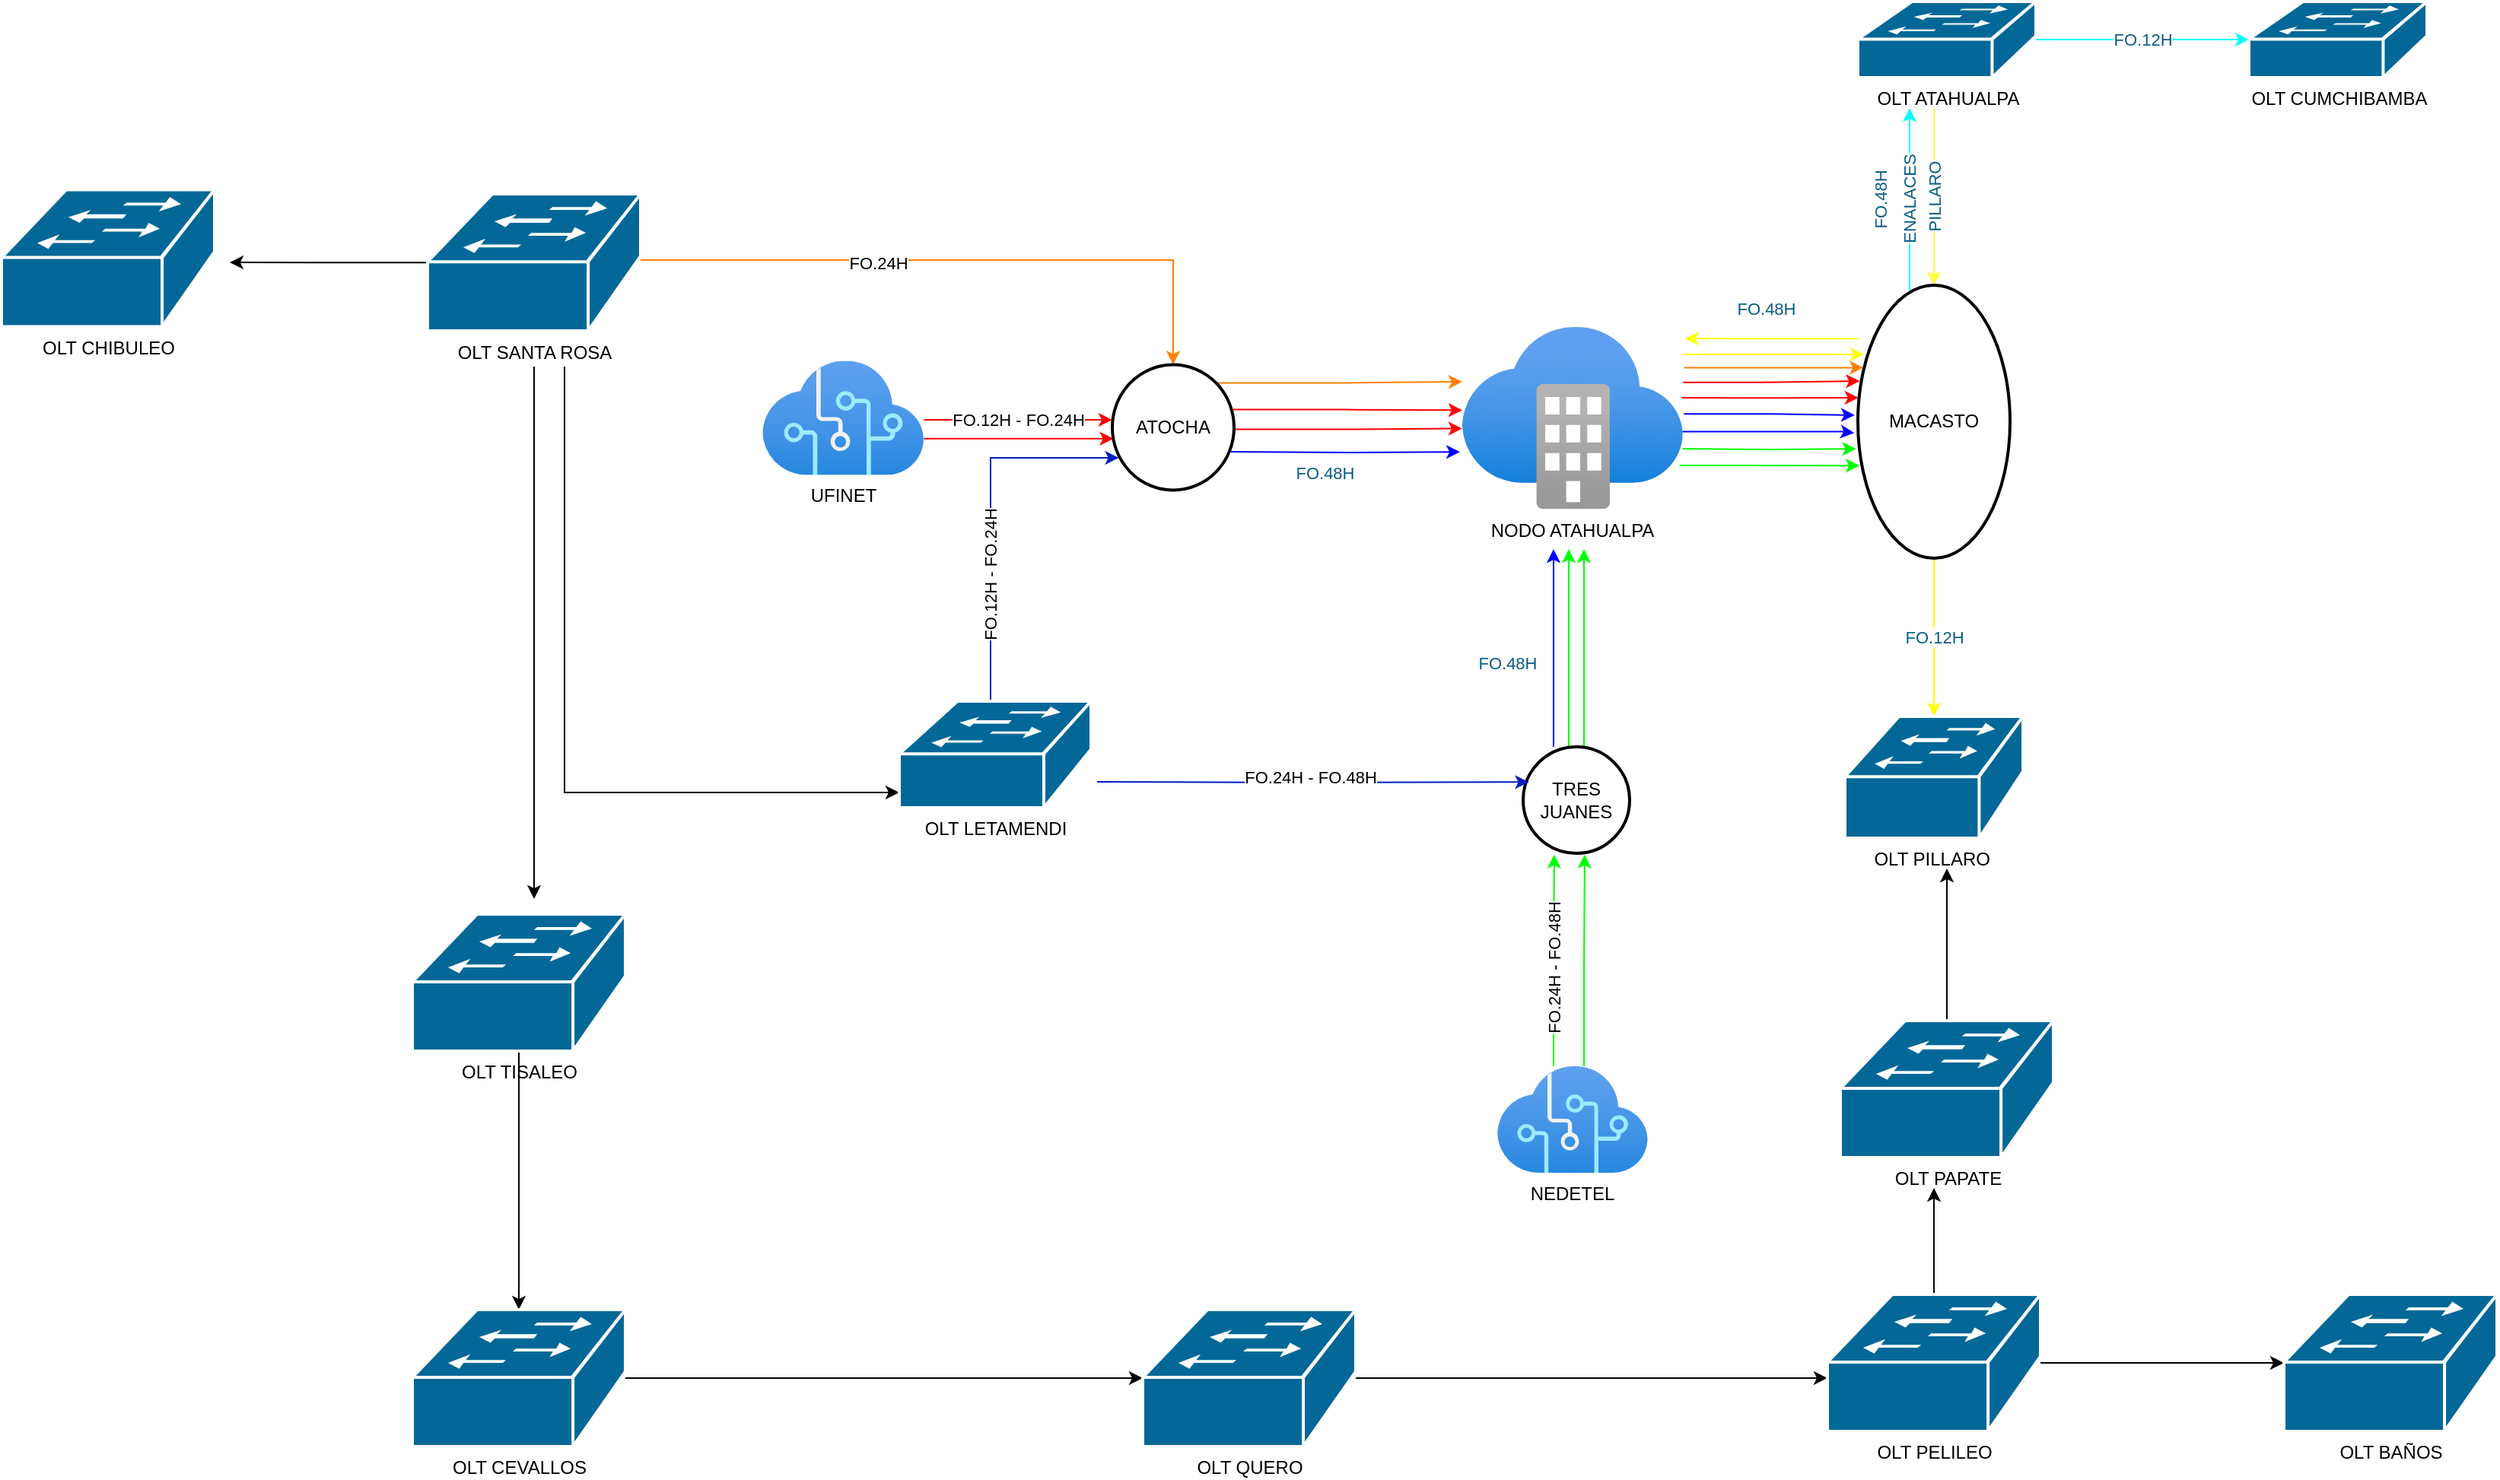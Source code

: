 <mxfile version="20.4.0" type="github">
  <diagram id="90fg_-16Z5k5zTUDi7Ug" name="Página-1">
    <mxGraphModel dx="1741" dy="1687" grid="1" gridSize="10" guides="1" tooltips="1" connect="1" arrows="1" fold="1" page="1" pageScale="1" pageWidth="827" pageHeight="1169" math="0" shadow="0">
      <root>
        <mxCell id="0" />
        <mxCell id="1" parent="0" />
        <mxCell id="GaWT0-CJWbjCrd8oJMO_-66" value="FO.12H&lt;br&gt;" style="edgeStyle=orthogonalEdgeStyle;rounded=0;orthogonalLoop=1;jettySize=auto;html=1;entryX=0;entryY=0.5;entryDx=0;entryDy=0;entryPerimeter=0;strokeColor=#00FFFF;strokeWidth=1;fontSize=11;fontColor=#095C86;fillColor=#F694C1;" edge="1" parent="1" source="GaWT0-CJWbjCrd8oJMO_-1" target="GaWT0-CJWbjCrd8oJMO_-15">
          <mxGeometry relative="1" as="geometry" />
        </mxCell>
        <mxCell id="GaWT0-CJWbjCrd8oJMO_-77" value="PILLARO" style="edgeStyle=orthogonalEdgeStyle;rounded=0;orthogonalLoop=1;jettySize=auto;html=1;entryX=0.5;entryY=0;entryDx=0;entryDy=0;entryPerimeter=0;strokeColor=#FFFF33;strokeWidth=1;fontSize=11;fontColor=#095C86;fillColor=#F694C1;horizontal=0;" edge="1" parent="1" target="GaWT0-CJWbjCrd8oJMO_-11">
          <mxGeometry relative="1" as="geometry">
            <mxPoint x="620" y="40" as="sourcePoint" />
            <Array as="points">
              <mxPoint x="620" y="70" />
              <mxPoint x="620" y="70" />
            </Array>
          </mxGeometry>
        </mxCell>
        <mxCell id="GaWT0-CJWbjCrd8oJMO_-1" value="OLT ATAHUALPA&lt;br&gt;" style="shape=mxgraph.cisco.switches.workgroup_switch;sketch=0;html=1;pointerEvents=1;dashed=0;fillColor=#036897;strokeColor=#ffffff;strokeWidth=2;verticalLabelPosition=bottom;verticalAlign=top;align=center;outlineConnect=0;" vertex="1" parent="1">
          <mxGeometry x="570" y="-30" width="117" height="50" as="geometry" />
        </mxCell>
        <mxCell id="GaWT0-CJWbjCrd8oJMO_-21" value="FO.24H" style="edgeStyle=orthogonalEdgeStyle;rounded=0;orthogonalLoop=1;jettySize=auto;html=1;entryX=0.5;entryY=0;entryDx=0;entryDy=0;entryPerimeter=0;strokeColor=#FF8000;" edge="1" parent="1" source="GaWT0-CJWbjCrd8oJMO_-3" target="GaWT0-CJWbjCrd8oJMO_-19">
          <mxGeometry x="-0.254" y="-2" relative="1" as="geometry">
            <Array as="points">
              <mxPoint x="120" y="140" />
            </Array>
            <mxPoint as="offset" />
          </mxGeometry>
        </mxCell>
        <mxCell id="GaWT0-CJWbjCrd8oJMO_-80" style="edgeStyle=orthogonalEdgeStyle;rounded=0;orthogonalLoop=1;jettySize=auto;html=1;strokeColor=#000000;strokeWidth=1;fontSize=11;fontColor=#095C86;fillColor=#F694C1;" edge="1" parent="1" target="GaWT0-CJWbjCrd8oJMO_-14">
          <mxGeometry relative="1" as="geometry">
            <mxPoint x="-300" y="490" as="targetPoint" />
            <mxPoint x="-280" y="210" as="sourcePoint" />
            <Array as="points">
              <mxPoint x="-280" y="210" />
              <mxPoint x="-280" y="490" />
            </Array>
          </mxGeometry>
        </mxCell>
        <mxCell id="GaWT0-CJWbjCrd8oJMO_-87" style="edgeStyle=orthogonalEdgeStyle;rounded=0;orthogonalLoop=1;jettySize=auto;html=1;entryX=1.071;entryY=0.531;entryDx=0;entryDy=0;entryPerimeter=0;strokeColor=#000000;strokeWidth=1;fontSize=11;fontColor=#095C86;fillColor=#F694C1;" edge="1" parent="1" source="GaWT0-CJWbjCrd8oJMO_-3" target="GaWT0-CJWbjCrd8oJMO_-82">
          <mxGeometry relative="1" as="geometry" />
        </mxCell>
        <mxCell id="GaWT0-CJWbjCrd8oJMO_-88" style="edgeStyle=orthogonalEdgeStyle;rounded=0;orthogonalLoop=1;jettySize=auto;html=1;strokeColor=#000000;strokeWidth=1;fontSize=11;fontColor=#095C86;fillColor=#F694C1;" edge="1" parent="1">
          <mxGeometry relative="1" as="geometry">
            <mxPoint x="-300" y="560" as="targetPoint" />
            <mxPoint x="-300" y="210" as="sourcePoint" />
            <Array as="points">
              <mxPoint x="-300" y="560" />
            </Array>
          </mxGeometry>
        </mxCell>
        <mxCell id="GaWT0-CJWbjCrd8oJMO_-3" value="OLT SANTA ROSA&lt;br&gt;" style="shape=mxgraph.cisco.switches.workgroup_switch;sketch=0;html=1;pointerEvents=1;dashed=0;fillColor=#036897;strokeColor=#ffffff;strokeWidth=2;verticalLabelPosition=bottom;verticalAlign=top;align=center;outlineConnect=0;" vertex="1" parent="1">
          <mxGeometry x="-370" y="96.56" width="140" height="90" as="geometry" />
        </mxCell>
        <mxCell id="GaWT0-CJWbjCrd8oJMO_-26" value="FO.12H - FO.24H" style="edgeStyle=orthogonalEdgeStyle;rounded=0;orthogonalLoop=1;jettySize=auto;html=1;entryX=0;entryY=0.439;entryDx=0;entryDy=0;entryPerimeter=0;fillColor=#e51400;strokeColor=#FF0000;" edge="1" parent="1" source="GaWT0-CJWbjCrd8oJMO_-4" target="GaWT0-CJWbjCrd8oJMO_-19">
          <mxGeometry relative="1" as="geometry">
            <Array as="points">
              <mxPoint x="-90" y="245" />
              <mxPoint x="-90" y="245" />
            </Array>
          </mxGeometry>
        </mxCell>
        <mxCell id="GaWT0-CJWbjCrd8oJMO_-29" style="edgeStyle=orthogonalEdgeStyle;rounded=0;orthogonalLoop=1;jettySize=auto;html=1;entryX=0.01;entryY=0.59;entryDx=0;entryDy=0;entryPerimeter=0;fillColor=#e51400;strokeColor=#FF0000;" edge="1" parent="1" source="GaWT0-CJWbjCrd8oJMO_-4" target="GaWT0-CJWbjCrd8oJMO_-19">
          <mxGeometry relative="1" as="geometry">
            <Array as="points">
              <mxPoint x="-120" y="258" />
            </Array>
          </mxGeometry>
        </mxCell>
        <mxCell id="GaWT0-CJWbjCrd8oJMO_-4" value="UFINET&lt;br&gt;" style="aspect=fixed;html=1;points=[];align=center;image;fontSize=12;image=img/lib/azure2/ai_machine_learning/Cognitive_Services.svg;" vertex="1" parent="1">
          <mxGeometry x="-150" y="206.25" width="106.25" height="75" as="geometry" />
        </mxCell>
        <mxCell id="GaWT0-CJWbjCrd8oJMO_-49" style="edgeStyle=orthogonalEdgeStyle;rounded=0;orthogonalLoop=1;jettySize=auto;html=1;entryX=0.036;entryY=0.302;entryDx=0;entryDy=0;entryPerimeter=0;strokeColor=#FF8000;exitX=1.006;exitY=0.225;exitDx=0;exitDy=0;exitPerimeter=0;" edge="1" parent="1" source="GaWT0-CJWbjCrd8oJMO_-6" target="GaWT0-CJWbjCrd8oJMO_-11">
          <mxGeometry relative="1" as="geometry">
            <Array as="points" />
          </mxGeometry>
        </mxCell>
        <mxCell id="GaWT0-CJWbjCrd8oJMO_-50" style="edgeStyle=orthogonalEdgeStyle;rounded=0;orthogonalLoop=1;jettySize=auto;html=1;entryX=0.012;entryY=0.351;entryDx=0;entryDy=0;entryPerimeter=0;strokeColor=#FF0000;exitX=1.002;exitY=0.305;exitDx=0;exitDy=0;exitPerimeter=0;" edge="1" parent="1" source="GaWT0-CJWbjCrd8oJMO_-6" target="GaWT0-CJWbjCrd8oJMO_-11">
          <mxGeometry relative="1" as="geometry">
            <Array as="points">
              <mxPoint x="507" y="220" />
            </Array>
          </mxGeometry>
        </mxCell>
        <mxCell id="GaWT0-CJWbjCrd8oJMO_-51" style="edgeStyle=orthogonalEdgeStyle;rounded=0;orthogonalLoop=1;jettySize=auto;html=1;entryX=0.004;entryY=0.412;entryDx=0;entryDy=0;entryPerimeter=0;strokeColor=#FF0000;exitX=0.996;exitY=0.39;exitDx=0;exitDy=0;exitPerimeter=0;" edge="1" parent="1" source="GaWT0-CJWbjCrd8oJMO_-6" target="GaWT0-CJWbjCrd8oJMO_-11">
          <mxGeometry relative="1" as="geometry">
            <Array as="points" />
          </mxGeometry>
        </mxCell>
        <mxCell id="GaWT0-CJWbjCrd8oJMO_-52" style="edgeStyle=orthogonalEdgeStyle;rounded=0;orthogonalLoop=1;jettySize=auto;html=1;entryX=-0.02;entryY=0.476;entryDx=0;entryDy=0;entryPerimeter=0;strokeColor=#0000FF;exitX=1.005;exitY=0.478;exitDx=0;exitDy=0;exitPerimeter=0;" edge="1" parent="1" source="GaWT0-CJWbjCrd8oJMO_-6" target="GaWT0-CJWbjCrd8oJMO_-11">
          <mxGeometry relative="1" as="geometry">
            <mxPoint x="454.9" y="241.755" as="sourcePoint" />
            <mxPoint x="560" y="241.755" as="targetPoint" />
          </mxGeometry>
        </mxCell>
        <mxCell id="GaWT0-CJWbjCrd8oJMO_-53" style="edgeStyle=orthogonalEdgeStyle;rounded=0;orthogonalLoop=1;jettySize=auto;html=1;strokeColor=#0000FF;exitX=0.998;exitY=0.575;exitDx=0;exitDy=0;exitPerimeter=0;entryX=-0.024;entryY=0.541;entryDx=0;entryDy=0;entryPerimeter=0;" edge="1" parent="1" source="GaWT0-CJWbjCrd8oJMO_-6" target="GaWT0-CJWbjCrd8oJMO_-11">
          <mxGeometry relative="1" as="geometry">
            <mxPoint x="454.9" y="253" as="sourcePoint" />
            <mxPoint x="560" y="253" as="targetPoint" />
            <Array as="points">
              <mxPoint x="560" y="253" />
            </Array>
          </mxGeometry>
        </mxCell>
        <mxCell id="GaWT0-CJWbjCrd8oJMO_-54" style="edgeStyle=orthogonalEdgeStyle;rounded=0;orthogonalLoop=1;jettySize=auto;html=1;entryX=-0.012;entryY=0.599;entryDx=0;entryDy=0;entryPerimeter=0;strokeColor=#00FF00;" edge="1" parent="1" target="GaWT0-CJWbjCrd8oJMO_-11">
          <mxGeometry relative="1" as="geometry">
            <mxPoint x="454.9" y="264" as="sourcePoint" />
            <mxPoint x="562.79" y="263.997" as="targetPoint" />
            <Array as="points" />
          </mxGeometry>
        </mxCell>
        <mxCell id="GaWT0-CJWbjCrd8oJMO_-55" style="edgeStyle=orthogonalEdgeStyle;rounded=0;orthogonalLoop=1;jettySize=auto;html=1;entryX=0.145;entryY=0.855;entryDx=0;entryDy=0;entryPerimeter=0;strokeColor=#00FF00;fontColor=#095C86;fillColor=#F694C1;" edge="1" parent="1">
          <mxGeometry relative="1" as="geometry">
            <mxPoint x="452.9" y="275" as="sourcePoint" />
            <mxPoint x="571.05" y="275.149" as="targetPoint" />
            <Array as="points">
              <mxPoint x="488" y="275" />
              <mxPoint x="488" y="275" />
            </Array>
          </mxGeometry>
        </mxCell>
        <mxCell id="GaWT0-CJWbjCrd8oJMO_-64" style="edgeStyle=orthogonalEdgeStyle;rounded=0;orthogonalLoop=1;jettySize=auto;html=1;entryX=0.04;entryY=0.253;entryDx=0;entryDy=0;entryPerimeter=0;strokeColor=#FFFF00;strokeWidth=1;fontSize=11;fontColor=#095C86;fillColor=#F694C1;" edge="1" parent="1" source="GaWT0-CJWbjCrd8oJMO_-6" target="GaWT0-CJWbjCrd8oJMO_-11">
          <mxGeometry relative="1" as="geometry">
            <Array as="points">
              <mxPoint x="480" y="202" />
              <mxPoint x="480" y="202" />
            </Array>
          </mxGeometry>
        </mxCell>
        <mxCell id="GaWT0-CJWbjCrd8oJMO_-6" value="NODO ATAHUALPA" style="aspect=fixed;html=1;points=[];align=center;image;fontSize=12;image=img/lib/azure2/integration/Software_as_a_Service.svg;" vertex="1" parent="1">
          <mxGeometry x="310" y="183.75" width="144.9" height="120" as="geometry" />
        </mxCell>
        <mxCell id="GaWT0-CJWbjCrd8oJMO_-36" value="" style="edgeStyle=orthogonalEdgeStyle;rounded=0;orthogonalLoop=1;jettySize=auto;html=1;entryX=0.578;entryY=1.012;entryDx=0;entryDy=0;entryPerimeter=0;strokeColor=#00FF00;horizontal=0;" edge="1" parent="1" source="GaWT0-CJWbjCrd8oJMO_-8" target="GaWT0-CJWbjCrd8oJMO_-13">
          <mxGeometry x="-0.077" relative="1" as="geometry">
            <Array as="points">
              <mxPoint x="390" y="605" />
              <mxPoint x="391" y="605" />
            </Array>
            <mxPoint as="offset" />
          </mxGeometry>
        </mxCell>
        <mxCell id="GaWT0-CJWbjCrd8oJMO_-8" value="NEDETEL&lt;br&gt;" style="aspect=fixed;html=1;points=[];align=center;image;fontSize=12;image=img/lib/azure2/ai_machine_learning/Cognitive_Services.svg;" vertex="1" parent="1">
          <mxGeometry x="332.87" y="670" width="99.17" height="70" as="geometry" />
        </mxCell>
        <mxCell id="GaWT0-CJWbjCrd8oJMO_-62" style="edgeStyle=orthogonalEdgeStyle;rounded=0;orthogonalLoop=1;jettySize=auto;html=1;entryX=1.01;entryY=0.065;entryDx=0;entryDy=0;entryPerimeter=0;strokeColor=#FFFF00;strokeWidth=1;fontSize=11;fontColor=#095C86;fillColor=#F694C1;" edge="1" parent="1" source="GaWT0-CJWbjCrd8oJMO_-11" target="GaWT0-CJWbjCrd8oJMO_-6">
          <mxGeometry relative="1" as="geometry">
            <Array as="points">
              <mxPoint x="512" y="192" />
            </Array>
          </mxGeometry>
        </mxCell>
        <mxCell id="GaWT0-CJWbjCrd8oJMO_-65" value="FO.12H&lt;br&gt;" style="edgeStyle=orthogonalEdgeStyle;rounded=0;orthogonalLoop=1;jettySize=auto;html=1;strokeColor=#FFFF00;strokeWidth=1;fontSize=11;fontColor=#095C86;fillColor=#F694C1;exitX=0.5;exitY=1;exitDx=0;exitDy=0;exitPerimeter=0;" edge="1" parent="1" source="GaWT0-CJWbjCrd8oJMO_-11" target="GaWT0-CJWbjCrd8oJMO_-16">
          <mxGeometry relative="1" as="geometry">
            <Array as="points">
              <mxPoint x="620" y="470" />
            </Array>
          </mxGeometry>
        </mxCell>
        <mxCell id="GaWT0-CJWbjCrd8oJMO_-75" value="ENALACES" style="edgeStyle=orthogonalEdgeStyle;rounded=0;orthogonalLoop=1;jettySize=auto;html=1;strokeColor=#00FFFF;strokeWidth=1;fontSize=11;fontColor=#095C86;fillColor=#F694C1;horizontal=0;" edge="1" parent="1">
          <mxGeometry relative="1" as="geometry">
            <mxPoint x="604" y="40" as="targetPoint" />
            <mxPoint x="604" y="160" as="sourcePoint" />
            <Array as="points">
              <mxPoint x="604" y="140" />
              <mxPoint x="604" y="140" />
            </Array>
          </mxGeometry>
        </mxCell>
        <mxCell id="GaWT0-CJWbjCrd8oJMO_-11" value="MACASTO&lt;br&gt;" style="strokeWidth=2;html=1;shape=mxgraph.flowchart.start_2;whiteSpace=wrap;" vertex="1" parent="1">
          <mxGeometry x="570" y="156.56" width="100" height="179.38" as="geometry" />
        </mxCell>
        <mxCell id="GaWT0-CJWbjCrd8oJMO_-43" style="edgeStyle=orthogonalEdgeStyle;rounded=0;orthogonalLoop=1;jettySize=auto;html=1;strokeColor=#0000FF;" edge="1" parent="1" source="GaWT0-CJWbjCrd8oJMO_-13">
          <mxGeometry relative="1" as="geometry">
            <mxPoint x="370" y="330" as="targetPoint" />
            <Array as="points">
              <mxPoint x="370" y="480" />
            </Array>
          </mxGeometry>
        </mxCell>
        <mxCell id="GaWT0-CJWbjCrd8oJMO_-44" style="edgeStyle=orthogonalEdgeStyle;rounded=0;orthogonalLoop=1;jettySize=auto;html=1;strokeColor=#00FF00;" edge="1" parent="1" source="GaWT0-CJWbjCrd8oJMO_-13">
          <mxGeometry relative="1" as="geometry">
            <mxPoint x="380" y="330" as="targetPoint" />
            <Array as="points">
              <mxPoint x="380" y="495" />
            </Array>
          </mxGeometry>
        </mxCell>
        <mxCell id="GaWT0-CJWbjCrd8oJMO_-45" style="edgeStyle=orthogonalEdgeStyle;rounded=0;orthogonalLoop=1;jettySize=auto;html=1;strokeColor=#00FF00;" edge="1" parent="1" source="GaWT0-CJWbjCrd8oJMO_-13">
          <mxGeometry relative="1" as="geometry">
            <mxPoint x="390" y="330" as="targetPoint" />
            <Array as="points">
              <mxPoint x="390" y="510" />
            </Array>
          </mxGeometry>
        </mxCell>
        <mxCell id="GaWT0-CJWbjCrd8oJMO_-13" value="TRES JUANES&lt;br&gt;" style="strokeWidth=2;html=1;shape=mxgraph.flowchart.start_2;whiteSpace=wrap;" vertex="1" parent="1">
          <mxGeometry x="350" y="460" width="70" height="70" as="geometry" />
        </mxCell>
        <mxCell id="GaWT0-CJWbjCrd8oJMO_-24" value="FO.12H - FO.24H" style="edgeStyle=orthogonalEdgeStyle;rounded=0;orthogonalLoop=1;jettySize=auto;html=1;entryX=0.054;entryY=0.742;entryDx=0;entryDy=0;entryPerimeter=0;fillColor=#0050ef;strokeColor=#001DBC;horizontal=0;" edge="1" parent="1" source="GaWT0-CJWbjCrd8oJMO_-14" target="GaWT0-CJWbjCrd8oJMO_-19">
          <mxGeometry x="-0.321" relative="1" as="geometry">
            <mxPoint x="-30" y="270" as="targetPoint" />
            <Array as="points">
              <mxPoint y="475" />
              <mxPoint y="270" />
            </Array>
            <mxPoint as="offset" />
          </mxGeometry>
        </mxCell>
        <mxCell id="GaWT0-CJWbjCrd8oJMO_-32" value="FO.24H - FO.48H" style="edgeStyle=orthogonalEdgeStyle;rounded=0;orthogonalLoop=1;jettySize=auto;html=1;entryX=0.054;entryY=0.331;entryDx=0;entryDy=0;entryPerimeter=0;fillColor=#0050ef;strokeColor=#001DBC;" edge="1" parent="1" target="GaWT0-CJWbjCrd8oJMO_-13">
          <mxGeometry x="-0.014" y="-3" relative="1" as="geometry">
            <mxPoint x="70" y="483" as="sourcePoint" />
            <mxPoint x="270" y="484" as="targetPoint" />
            <mxPoint y="-6" as="offset" />
          </mxGeometry>
        </mxCell>
        <mxCell id="GaWT0-CJWbjCrd8oJMO_-15" value="OLT CUMCHIBAMBA&lt;br&gt;" style="shape=mxgraph.cisco.switches.workgroup_switch;sketch=0;html=1;pointerEvents=1;dashed=0;fillColor=#036897;strokeColor=#ffffff;strokeWidth=2;verticalLabelPosition=bottom;verticalAlign=top;align=center;outlineConnect=0;" vertex="1" parent="1">
          <mxGeometry x="827" y="-30" width="117" height="50" as="geometry" />
        </mxCell>
        <mxCell id="GaWT0-CJWbjCrd8oJMO_-16" value="OLT PILLARO&amp;nbsp;&lt;br&gt;" style="shape=mxgraph.cisco.switches.workgroup_switch;sketch=0;html=1;pointerEvents=1;dashed=0;fillColor=#036897;strokeColor=#ffffff;strokeWidth=2;verticalLabelPosition=bottom;verticalAlign=top;align=center;outlineConnect=0;" vertex="1" parent="1">
          <mxGeometry x="561.5" y="440" width="117" height="80" as="geometry" />
        </mxCell>
        <mxCell id="GaWT0-CJWbjCrd8oJMO_-38" style="edgeStyle=orthogonalEdgeStyle;rounded=0;orthogonalLoop=1;jettySize=auto;html=1;exitX=0.855;exitY=0.145;exitDx=0;exitDy=0;exitPerimeter=0;strokeColor=#FF8000;" edge="1" parent="1" source="GaWT0-CJWbjCrd8oJMO_-19">
          <mxGeometry relative="1" as="geometry">
            <mxPoint x="310" y="220" as="targetPoint" />
          </mxGeometry>
        </mxCell>
        <mxCell id="GaWT0-CJWbjCrd8oJMO_-39" style="edgeStyle=orthogonalEdgeStyle;rounded=0;orthogonalLoop=1;jettySize=auto;html=1;strokeColor=#FF0000;exitX=0.958;exitY=0.285;exitDx=0;exitDy=0;exitPerimeter=0;entryX=0;entryY=0.424;entryDx=0;entryDy=0;entryPerimeter=0;" edge="1" parent="1">
          <mxGeometry relative="1" as="geometry">
            <mxPoint x="156.64" y="238.263" as="sourcePoint" />
            <mxPoint x="310" y="238.63" as="targetPoint" />
            <Array as="points">
              <mxPoint x="235" y="238" />
            </Array>
          </mxGeometry>
        </mxCell>
        <mxCell id="GaWT0-CJWbjCrd8oJMO_-40" style="edgeStyle=orthogonalEdgeStyle;rounded=0;orthogonalLoop=1;jettySize=auto;html=1;entryX=0;entryY=0.533;entryDx=0;entryDy=0;entryPerimeter=0;strokeColor=#FF0000;exitX=0.988;exitY=0.394;exitDx=0;exitDy=0;exitPerimeter=0;" edge="1" parent="1">
          <mxGeometry relative="1" as="geometry">
            <mxPoint x="159.04" y="251.255" as="sourcePoint" />
            <mxPoint x="310" y="250.71" as="targetPoint" />
            <Array as="points">
              <mxPoint x="233" y="251" />
            </Array>
          </mxGeometry>
        </mxCell>
        <mxCell id="GaWT0-CJWbjCrd8oJMO_-41" style="edgeStyle=orthogonalEdgeStyle;rounded=0;orthogonalLoop=1;jettySize=auto;html=1;entryX=-0.01;entryY=0.686;entryDx=0;entryDy=0;entryPerimeter=0;strokeColor=#0000FF;" edge="1" parent="1" target="GaWT0-CJWbjCrd8oJMO_-6">
          <mxGeometry relative="1" as="geometry">
            <mxPoint x="158" y="266.04" as="sourcePoint" />
            <mxPoint x="308" y="265.99" as="targetPoint" />
          </mxGeometry>
        </mxCell>
        <mxCell id="GaWT0-CJWbjCrd8oJMO_-19" value="ATOCHA" style="strokeWidth=2;html=1;shape=mxgraph.flowchart.start_2;whiteSpace=wrap;" vertex="1" parent="1">
          <mxGeometry x="80" y="208.75" width="80" height="82.5" as="geometry" />
        </mxCell>
        <mxCell id="GaWT0-CJWbjCrd8oJMO_-69" value="FO.48H" style="text;html=1;strokeColor=none;fillColor=none;align=center;verticalAlign=middle;whiteSpace=wrap;rounded=0;fontSize=11;fontColor=#095C86;" vertex="1" parent="1">
          <mxGeometry x="190" y="265" width="60" height="30" as="geometry" />
        </mxCell>
        <mxCell id="GaWT0-CJWbjCrd8oJMO_-70" value="FO.48H" style="text;html=1;strokeColor=none;fillColor=none;align=center;verticalAlign=middle;whiteSpace=wrap;rounded=0;fontSize=11;fontColor=#095C86;" vertex="1" parent="1">
          <mxGeometry x="310" y="390" width="60" height="30" as="geometry" />
        </mxCell>
        <mxCell id="GaWT0-CJWbjCrd8oJMO_-71" value="FO.48H" style="text;html=1;strokeColor=none;fillColor=none;align=center;verticalAlign=middle;whiteSpace=wrap;rounded=0;fontSize=11;fontColor=#095C86;" vertex="1" parent="1">
          <mxGeometry x="480" y="156.56" width="60" height="30" as="geometry" />
        </mxCell>
        <mxCell id="GaWT0-CJWbjCrd8oJMO_-72" value="FO.48H" style="text;html=1;strokeColor=none;fillColor=none;align=center;verticalAlign=middle;whiteSpace=wrap;rounded=0;fontSize=11;fontColor=#095C86;horizontal=0;" vertex="1" parent="1">
          <mxGeometry x="570" y="80" width="30" height="40" as="geometry" />
        </mxCell>
        <mxCell id="GaWT0-CJWbjCrd8oJMO_-14" value="OLT LETAMENDI&lt;br&gt;" style="shape=mxgraph.cisco.switches.workgroup_switch;sketch=0;html=1;pointerEvents=1;dashed=0;fillColor=#036897;strokeColor=#ffffff;strokeWidth=2;verticalLabelPosition=bottom;verticalAlign=top;align=center;outlineConnect=0;" vertex="1" parent="1">
          <mxGeometry x="-60" y="430" width="126" height="70" as="geometry" />
        </mxCell>
        <mxCell id="GaWT0-CJWbjCrd8oJMO_-79" value="FO.24H - FO.48H&lt;br&gt;" style="edgeStyle=orthogonalEdgeStyle;rounded=0;orthogonalLoop=1;jettySize=auto;html=1;entryX=0.578;entryY=1.012;entryDx=0;entryDy=0;entryPerimeter=0;strokeColor=#00FF00;horizontal=0;" edge="1" parent="1">
          <mxGeometry x="-0.077" relative="1" as="geometry">
            <mxPoint x="370" y="670" as="sourcePoint" />
            <mxPoint x="370.46" y="530.84" as="targetPoint" />
            <Array as="points">
              <mxPoint x="370" y="605" />
              <mxPoint x="371" y="605" />
            </Array>
            <mxPoint as="offset" />
          </mxGeometry>
        </mxCell>
        <mxCell id="GaWT0-CJWbjCrd8oJMO_-89" style="edgeStyle=orthogonalEdgeStyle;rounded=0;orthogonalLoop=1;jettySize=auto;html=1;strokeColor=#000000;strokeWidth=1;fontSize=11;fontColor=#095C86;fillColor=#F694C1;" edge="1" parent="1" source="GaWT0-CJWbjCrd8oJMO_-81" target="GaWT0-CJWbjCrd8oJMO_-83">
          <mxGeometry relative="1" as="geometry" />
        </mxCell>
        <mxCell id="GaWT0-CJWbjCrd8oJMO_-81" value="OLT TISALEO&lt;br&gt;" style="shape=mxgraph.cisco.switches.workgroup_switch;sketch=0;html=1;pointerEvents=1;dashed=0;fillColor=#036897;strokeColor=#ffffff;strokeWidth=2;verticalLabelPosition=bottom;verticalAlign=top;align=center;outlineConnect=0;" vertex="1" parent="1">
          <mxGeometry x="-380" y="570" width="140" height="90" as="geometry" />
        </mxCell>
        <mxCell id="GaWT0-CJWbjCrd8oJMO_-82" value="OLT CHIBULEO&lt;br&gt;" style="shape=mxgraph.cisco.switches.workgroup_switch;sketch=0;html=1;pointerEvents=1;dashed=0;fillColor=#036897;strokeColor=#ffffff;strokeWidth=2;verticalLabelPosition=bottom;verticalAlign=top;align=center;outlineConnect=0;" vertex="1" parent="1">
          <mxGeometry x="-650" y="93.75" width="140" height="90" as="geometry" />
        </mxCell>
        <mxCell id="GaWT0-CJWbjCrd8oJMO_-90" style="edgeStyle=orthogonalEdgeStyle;rounded=0;orthogonalLoop=1;jettySize=auto;html=1;entryX=0;entryY=0.5;entryDx=0;entryDy=0;entryPerimeter=0;strokeColor=#000000;strokeWidth=1;fontSize=11;fontColor=#095C86;fillColor=#F694C1;" edge="1" parent="1" source="GaWT0-CJWbjCrd8oJMO_-83" target="GaWT0-CJWbjCrd8oJMO_-84">
          <mxGeometry relative="1" as="geometry" />
        </mxCell>
        <mxCell id="GaWT0-CJWbjCrd8oJMO_-83" value="OLT CEVALLOS&lt;br&gt;" style="shape=mxgraph.cisco.switches.workgroup_switch;sketch=0;html=1;pointerEvents=1;dashed=0;fillColor=#036897;strokeColor=#ffffff;strokeWidth=2;verticalLabelPosition=bottom;verticalAlign=top;align=center;outlineConnect=0;" vertex="1" parent="1">
          <mxGeometry x="-380" y="830" width="140" height="90" as="geometry" />
        </mxCell>
        <mxCell id="GaWT0-CJWbjCrd8oJMO_-91" style="edgeStyle=orthogonalEdgeStyle;rounded=0;orthogonalLoop=1;jettySize=auto;html=1;entryX=0;entryY=0.611;entryDx=0;entryDy=0;entryPerimeter=0;strokeColor=#000000;strokeWidth=1;fontSize=11;fontColor=#095C86;fillColor=#F694C1;" edge="1" parent="1" source="GaWT0-CJWbjCrd8oJMO_-84" target="GaWT0-CJWbjCrd8oJMO_-85">
          <mxGeometry relative="1" as="geometry" />
        </mxCell>
        <mxCell id="GaWT0-CJWbjCrd8oJMO_-84" value="OLT QUERO&lt;br&gt;" style="shape=mxgraph.cisco.switches.workgroup_switch;sketch=0;html=1;pointerEvents=1;dashed=0;fillColor=#036897;strokeColor=#ffffff;strokeWidth=2;verticalLabelPosition=bottom;verticalAlign=top;align=center;outlineConnect=0;" vertex="1" parent="1">
          <mxGeometry x="100" y="830" width="140" height="90" as="geometry" />
        </mxCell>
        <mxCell id="GaWT0-CJWbjCrd8oJMO_-92" style="edgeStyle=orthogonalEdgeStyle;rounded=0;orthogonalLoop=1;jettySize=auto;html=1;entryX=0;entryY=0.5;entryDx=0;entryDy=0;entryPerimeter=0;strokeColor=#000000;strokeWidth=1;fontSize=11;fontColor=#095C86;fillColor=#F694C1;" edge="1" parent="1" source="GaWT0-CJWbjCrd8oJMO_-85" target="GaWT0-CJWbjCrd8oJMO_-86">
          <mxGeometry relative="1" as="geometry" />
        </mxCell>
        <mxCell id="GaWT0-CJWbjCrd8oJMO_-96" style="edgeStyle=orthogonalEdgeStyle;rounded=0;orthogonalLoop=1;jettySize=auto;html=1;strokeColor=#000000;strokeWidth=1;fontSize=11;fontColor=#095C86;fillColor=#F694C1;" edge="1" parent="1" source="GaWT0-CJWbjCrd8oJMO_-85">
          <mxGeometry relative="1" as="geometry">
            <mxPoint x="620" y="750" as="targetPoint" />
          </mxGeometry>
        </mxCell>
        <mxCell id="GaWT0-CJWbjCrd8oJMO_-85" value="OLT PELILEO&lt;br&gt;" style="shape=mxgraph.cisco.switches.workgroup_switch;sketch=0;html=1;pointerEvents=1;dashed=0;fillColor=#036897;strokeColor=#ffffff;strokeWidth=2;verticalLabelPosition=bottom;verticalAlign=top;align=center;outlineConnect=0;" vertex="1" parent="1">
          <mxGeometry x="550" y="820" width="140" height="90" as="geometry" />
        </mxCell>
        <mxCell id="GaWT0-CJWbjCrd8oJMO_-86" value="OLT BAÑOS&lt;br&gt;" style="shape=mxgraph.cisco.switches.workgroup_switch;sketch=0;html=1;pointerEvents=1;dashed=0;fillColor=#036897;strokeColor=#ffffff;strokeWidth=2;verticalLabelPosition=bottom;verticalAlign=top;align=center;outlineConnect=0;" vertex="1" parent="1">
          <mxGeometry x="850" y="820" width="140" height="90" as="geometry" />
        </mxCell>
        <mxCell id="GaWT0-CJWbjCrd8oJMO_-95" style="edgeStyle=orthogonalEdgeStyle;rounded=0;orthogonalLoop=1;jettySize=auto;html=1;strokeColor=#000000;strokeWidth=1;fontSize=11;fontColor=#095C86;fillColor=#F694C1;" edge="1" parent="1" source="GaWT0-CJWbjCrd8oJMO_-94">
          <mxGeometry relative="1" as="geometry">
            <mxPoint x="628.5" y="540" as="targetPoint" />
          </mxGeometry>
        </mxCell>
        <mxCell id="GaWT0-CJWbjCrd8oJMO_-94" value="OLT PAPATE" style="shape=mxgraph.cisco.switches.workgroup_switch;sketch=0;html=1;pointerEvents=1;dashed=0;fillColor=#036897;strokeColor=#ffffff;strokeWidth=2;verticalLabelPosition=bottom;verticalAlign=top;align=center;outlineConnect=0;" vertex="1" parent="1">
          <mxGeometry x="558.5" y="640" width="140" height="90" as="geometry" />
        </mxCell>
      </root>
    </mxGraphModel>
  </diagram>
</mxfile>

